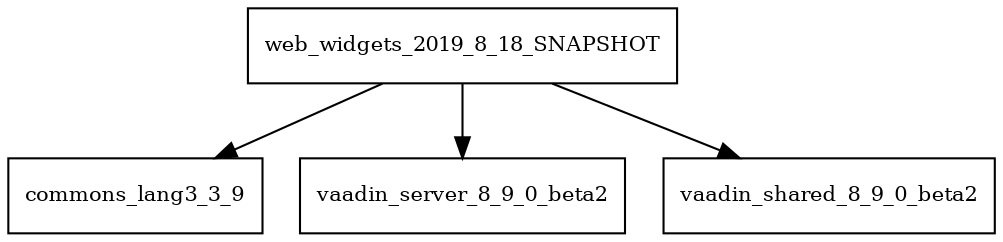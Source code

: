 digraph web_widgets_2019_8_18_SNAPSHOT_dependencies {
  node [shape = box, fontsize=10.0];
  web_widgets_2019_8_18_SNAPSHOT -> commons_lang3_3_9;
  web_widgets_2019_8_18_SNAPSHOT -> vaadin_server_8_9_0_beta2;
  web_widgets_2019_8_18_SNAPSHOT -> vaadin_shared_8_9_0_beta2;
}
